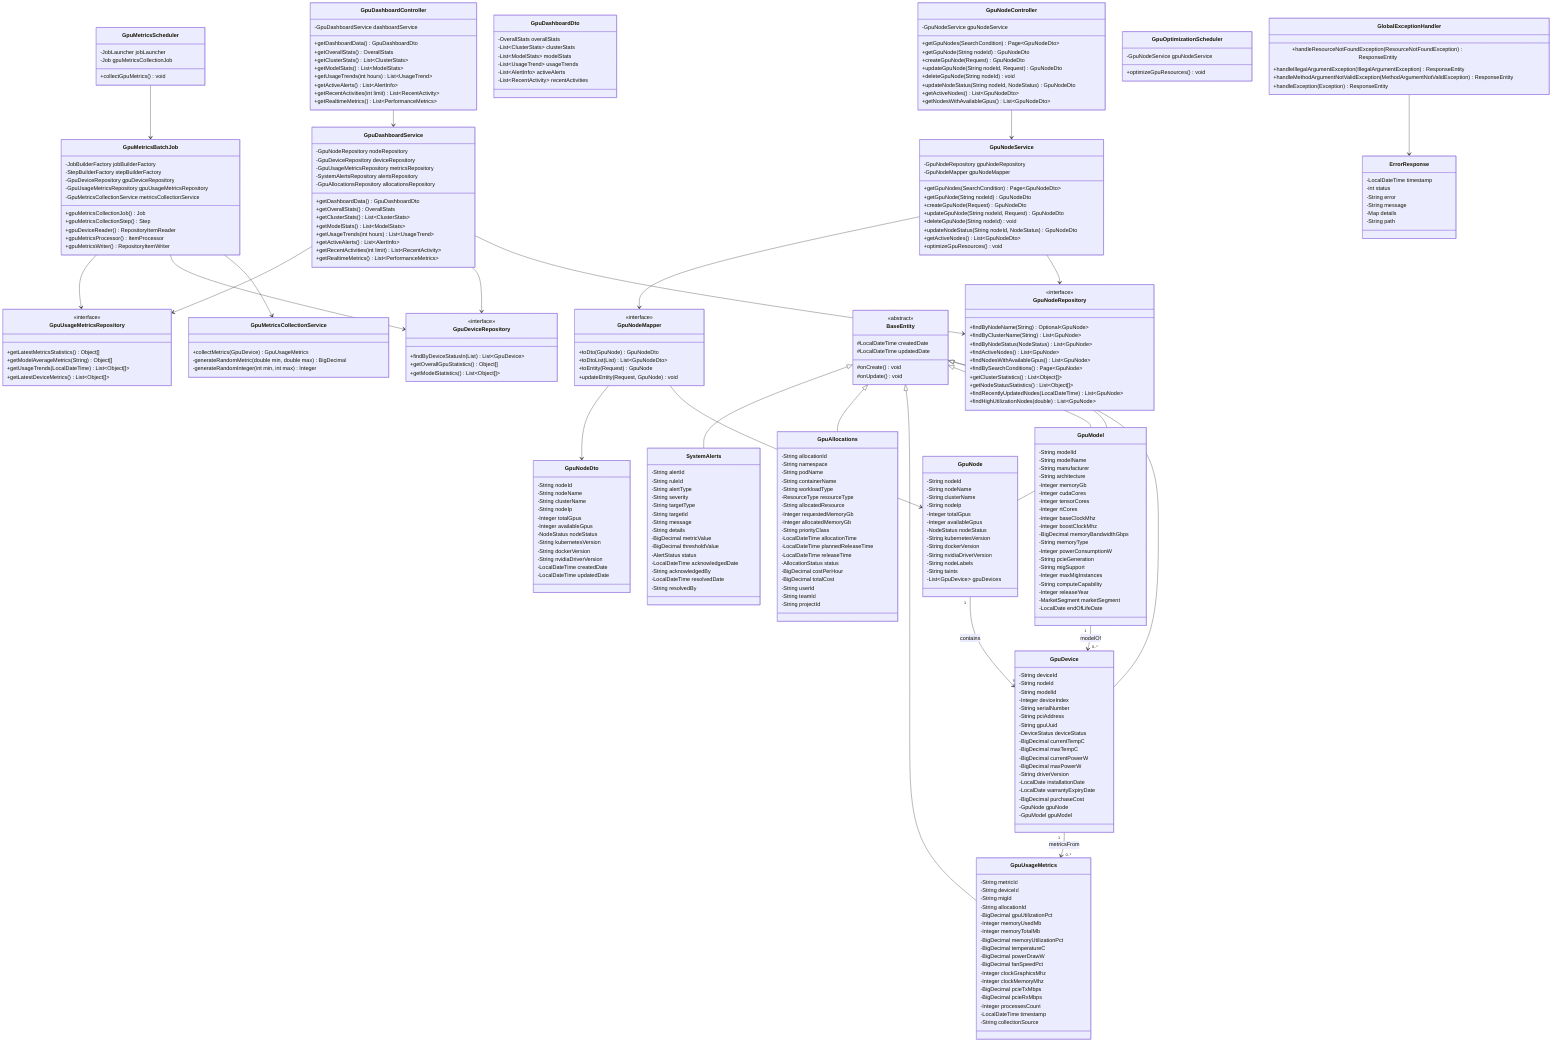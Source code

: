 classDiagram
    %% Controller Layer
    class GpuNodeController {
        -GpuNodeService gpuNodeService
        +getGpuNodes(SearchCondition) Page~GpuNodeDto~
        +getGpuNode(String nodeId) GpuNodeDto
        +createGpuNode(Request) GpuNodeDto
        +updateGpuNode(String nodeId, Request) GpuNodeDto
        +deleteGpuNode(String nodeId) void
        +updateNodeStatus(String nodeId, NodeStatus) GpuNodeDto
        +getActiveNodes() List~GpuNodeDto~
        +getNodesWithAvailableGpus() List~GpuNodeDto~
    }

    class GpuDashboardController {
        -GpuDashboardService dashboardService
        +getDashboardData() GpuDashboardDto
        +getOverallStats() OverallStats
        +getClusterStats() List~ClusterStats~
        +getModelStats() List~ModelStats~
        +getUsageTrends(int hours) List~UsageTrend~
        +getActiveAlerts() List~AlertInfo~
        +getRecentActivities(int limit) List~RecentActivity~
        +getRealtimeMetrics() List~PerformanceMetrics~
    }

    %% Service Layer
    class GpuNodeService {
        -GpuNodeRepository gpuNodeRepository
        -GpuNodeMapper gpuNodeMapper
        +getGpuNodes(SearchCondition) Page~GpuNodeDto~
        +getGpuNode(String nodeId) GpuNodeDto
        +createGpuNode(Request) GpuNodeDto
        +updateGpuNode(String nodeId, Request) GpuNodeDto
        +deleteGpuNode(String nodeId) void
        +updateNodeStatus(String nodeId, NodeStatus) GpuNodeDto
        +getActiveNodes() List~GpuNodeDto~
        +optimizeGpuResources() void
    }

    class GpuDashboardService {
        -GpuNodeRepository nodeRepository
        -GpuDeviceRepository deviceRepository
        -GpuUsageMetricsRepository metricsRepository
        -SystemAlertsRepository alertsRepository
        -GpuAllocationsRepository allocationsRepository
        +getDashboardData() GpuDashboardDto
        +getOverallStats() OverallStats
        +getClusterStats() List~ClusterStats~
        +getModelStats() List~ModelStats~
        +getUsageTrends(int hours) List~UsageTrend~
        +getActiveAlerts() List~AlertInfo~
        +getRecentActivities(int limit) List~RecentActivity~
        +getRealtimeMetrics() List~PerformanceMetrics~
    }

    class GpuMetricsCollectionService {
        +collectMetrics(GpuDevice) GpuUsageMetrics
        -generateRandomMetric(double min, double max) BigDecimal
        -generateRandomInteger(int min, int max) Integer
    }

    %% Repository Layer
    class GpuNodeRepository {
        <<interface>>
        +findByNodeName(String) Optional~GpuNode~
        +findByClusterName(String) List~GpuNode~
        +findByNodeStatus(NodeStatus) List~GpuNode~
        +findActiveNodes() List~GpuNode~
        +findNodesWithAvailableGpus() List~GpuNode~
        +findBySearchConditions() Page~GpuNode~
        +getClusterStatistics() List~Object[]~
        +getNodeStatusStatistics() List~Object[]~
        +findRecentlyUpdatedNodes(LocalDateTime) List~GpuNode~
        +findHighUtilizationNodes(double) List~GpuNode~
    }

    class GpuDeviceRepository {
        <<interface>>
        +findByDeviceStatusIn(List) List~GpuDevice~
        +getOverallGpuStatistics() Object[]
        +getModelStatistics() List~Object[]~
    }

    class GpuUsageMetricsRepository {
        <<interface>>
        +getLatestMetricsStatistics() Object[]
        +getModelAverageMetrics(String) Object[]
        +getUsageTrends(LocalDateTime) List~Object[]~
        +getLatestDeviceMetrics() List~Object[]~
    }

    %% Entity Layer
    class BaseEntity {
        <<abstract>>
        #LocalDateTime createdDate
        #LocalDateTime updatedDate
        #onCreate() void
        #onUpdate() void
    }

    class GpuNode {
        -String nodeId
        -String nodeName
        -String clusterName
        -String nodeIp
        -Integer totalGpus
        -Integer availableGpus
        -NodeStatus nodeStatus
        -String kubernetesVersion
        -String dockerVersion
        -String nvidiaDriverVersion
        -String nodeLabels
        -String taints
        -List~GpuDevice~ gpuDevices
    }

    class GpuDevice {
        -String deviceId
        -String nodeId
        -String modelId
        -Integer deviceIndex
        -String serialNumber
        -String pciAddress
        -String gpuUuid
        -DeviceStatus deviceStatus
        -BigDecimal currentTempC
        -BigDecimal maxTempC
        -BigDecimal currentPowerW
        -BigDecimal maxPowerW
        -String driverVersion
        -LocalDate installationDate
        -LocalDate warrantyExpiryDate
        -BigDecimal purchaseCost
        -GpuNode gpuNode
        -GpuModel gpuModel
    }

    class GpuModel {
        -String modelId
        -String modelName
        -String manufacturer
        -String architecture
        -Integer memoryGb
        -Integer cudaCores
        -Integer tensorCores
        -Integer rtCores
        -Integer baseClockMhz
        -Integer boostClockMhz
        -BigDecimal memoryBandwidthGbps
        -String memoryType
        -Integer powerConsumptionW
        -String pcieGeneration
        -String migSupport
        -Integer maxMigInstances
        -String computeCapability
        -Integer releaseYear
        -MarketSegment marketSegment
        -LocalDate endOfLifeDate
    }

    class GpuUsageMetrics {
        -String metricId
        -String deviceId
        -String migId
        -String allocationId
        -BigDecimal gpuUtilizationPct
        -Integer memoryUsedMb
        -Integer memoryTotalMb
        -BigDecimal memoryUtilizationPct
        -BigDecimal temperatureC
        -BigDecimal powerDrawW
        -BigDecimal fanSpeedPct
        -Integer clockGraphicsMhz
        -Integer clockMemoryMhz
        -BigDecimal pcieTxMbps
        -BigDecimal pcieRxMbps
        -Integer processesCount
        -LocalDateTime timestamp
        -String collectionSource
    }

    class GpuAllocations {
        -String allocationId
        -String namespace
        -String podName
        -String containerName
        -String workloadType
        -ResourceType resourceType
        -String allocatedResource
        -Integer requestedMemoryGb
        -Integer allocatedMemoryGb
        -String priorityClass
        -LocalDateTime allocationTime
        -LocalDateTime plannedReleaseTime
        -LocalDateTime releaseTime
        -AllocationStatus status
        -BigDecimal costPerHour
        -BigDecimal totalCost
        -String userId
        -String teamId
        -String projectId
    }

    class SystemAlerts {
        -String alertId
        -String ruleId
        -String alertType
        -String severity
        -String targetType
        -String targetId
        -String message
        -String details
        -BigDecimal metricValue
        -BigDecimal thresholdValue
        -AlertStatus status
        -LocalDateTime acknowledgedDate
        -String acknowledgedBy
        -LocalDateTime resolvedDate
        -String resolvedBy
    }

    %% DTO Layer
    class GpuNodeDto {
        -String nodeId
        -String nodeName
        -String clusterName
        -String nodeIp
        -Integer totalGpus
        -Integer availableGpus
        -NodeStatus nodeStatus
        -String kubernetesVersion
        -String dockerVersion
        -String nvidiaDriverVersion
        -LocalDateTime createdDate
        -LocalDateTime updatedDate
    }

    class GpuDashboardDto {
        -OverallStats overallStats
        -List~ClusterStats~ clusterStats
        -List~ModelStats~ modelStats
        -List~UsageTrend~ usageTrends
        -List~AlertInfo~ activeAlerts
        -List~RecentActivity~ recentActivities
    }

    %% Batch Layer
    class GpuMetricsBatchJob {
        -JobBuilderFactory jobBuilderFactory
        -StepBuilderFactory stepBuilderFactory
        -GpuDeviceRepository gpuDeviceRepository
        -GpuUsageMetricsRepository gpuUsageMetricsRepository
        -GpuMetricsCollectionService metricsCollectionService
        +gpuMetricsCollectionJob() Job
        +gpuMetricsCollectionStep() Step
        +gpuDeviceReader() RepositoryItemReader
        +gpuMetricsProcessor() ItemProcessor
        +gpuMetricsWriter() RepositoryItemWriter
    }

    class GpuMetricsScheduler {
        -JobLauncher jobLauncher
        -Job gpuMetricsCollectionJob
        +collectGpuMetrics() void
    }

    class GpuOptimizationScheduler {
        -GpuNodeService gpuNodeService
        +optimizeGpuResources() void
    }

    %% Mapper Layer
    class GpuNodeMapper {
        <<interface>>
        +toDto(GpuNode) GpuNodeDto
        +toDtoList(List) List~GpuNodeDto~
        +toEntity(Request) GpuNode
        +updateEntity(Request, GpuNode) void
    }

    %% Exception Layer
    class GlobalExceptionHandler {
        +handleResourceNotFoundException(ResourceNotFoundException) ResponseEntity
        +handleIllegalArgumentException(IllegalArgumentException) ResponseEntity
        +handleMethodArgumentNotValidException(MethodArgumentNotValidException) ResponseEntity
        +handleException(Exception) ResponseEntity
    }

    class ErrorResponse {
        -LocalDateTime timestamp
        -int status
        -String error
        -String message
        -Map details
        -String path
    }

    %% 관계 정의
    %% Controller -> Service
    GpuNodeController --> GpuNodeService
    GpuDashboardController --> GpuDashboardService

    %% Service -> Repository
    GpuNodeService --> GpuNodeRepository
    GpuNodeService --> GpuNodeMapper
    GpuDashboardService --> GpuNodeRepository
    GpuDashboardService --> GpuDeviceRepository
    GpuDashboardService --> GpuUsageMetricsRepository

    %% Entity 상속
    BaseEntity <|-- GpuNode
    BaseEntity <|-- GpuDevice
    BaseEntity <|-- GpuModel
    BaseEntity <|-- GpuUsageMetrics
    BaseEntity <|-- GpuAllocations
    BaseEntity <|-- SystemAlerts

    %% Entity 관계
    GpuNode "1" --> "0..*" GpuDevice : contains
    GpuModel "1" --> "0..*" GpuDevice : modelOf
    GpuDevice "1" --> "0..*" GpuUsageMetrics : metricsFrom

    %% DTO 매핑
    GpuNodeMapper --> GpuNode
    GpuNodeMapper --> GpuNodeDto

    %% Batch 관계
    GpuMetricsBatchJob --> GpuMetricsCollectionService
    GpuMetricsBatchJob --> GpuDeviceRepository
    GpuMetricsBatchJob --> GpuUsageMetricsRepository
    GpuMetricsScheduler --> GpuMetricsBatchJob

    %% Exception 처리
    GlobalExceptionHandler --> ErrorResponse